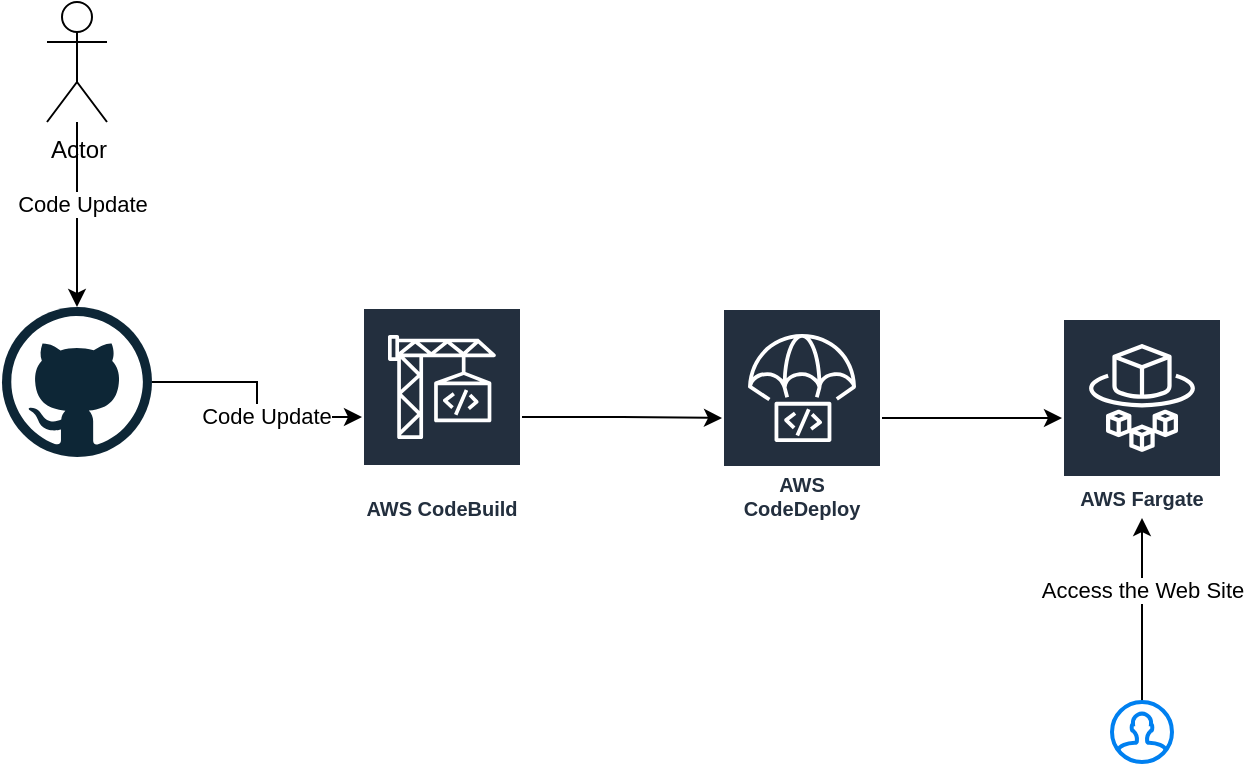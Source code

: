 <mxfile version="22.1.0" type="github">
  <diagram name="Page-1" id="UhK_3lZECE2UWZ7VzEM1">
    <mxGraphModel dx="859" dy="472" grid="1" gridSize="10" guides="1" tooltips="1" connect="1" arrows="1" fold="1" page="1" pageScale="1" pageWidth="850" pageHeight="1100" math="0" shadow="0">
      <root>
        <mxCell id="0" />
        <mxCell id="1" parent="0" />
        <mxCell id="DTO9uW7GRDYrV7bWMB7X-3" value="" style="edgeStyle=orthogonalEdgeStyle;rounded=0;orthogonalLoop=1;jettySize=auto;html=1;" edge="1" parent="1" source="DTO9uW7GRDYrV7bWMB7X-1" target="DTO9uW7GRDYrV7bWMB7X-2">
          <mxGeometry relative="1" as="geometry" />
        </mxCell>
        <mxCell id="DTO9uW7GRDYrV7bWMB7X-4" value="Code Update" style="edgeLabel;html=1;align=center;verticalAlign=middle;resizable=0;points=[];" vertex="1" connectable="0" parent="DTO9uW7GRDYrV7bWMB7X-3">
          <mxGeometry x="0.219" y="2" relative="1" as="geometry">
            <mxPoint y="1" as="offset" />
          </mxGeometry>
        </mxCell>
        <mxCell id="DTO9uW7GRDYrV7bWMB7X-1" value="" style="dashed=0;outlineConnect=0;html=1;align=center;labelPosition=center;verticalLabelPosition=bottom;verticalAlign=top;shape=mxgraph.weblogos.github" vertex="1" parent="1">
          <mxGeometry x="120" y="232.5" width="75" height="75" as="geometry" />
        </mxCell>
        <mxCell id="DTO9uW7GRDYrV7bWMB7X-10" value="" style="edgeStyle=orthogonalEdgeStyle;rounded=0;orthogonalLoop=1;jettySize=auto;html=1;" edge="1" parent="1" source="DTO9uW7GRDYrV7bWMB7X-2" target="DTO9uW7GRDYrV7bWMB7X-8">
          <mxGeometry relative="1" as="geometry" />
        </mxCell>
        <mxCell id="DTO9uW7GRDYrV7bWMB7X-2" value="AWS CodeBuild" style="sketch=0;outlineConnect=0;fontColor=#232F3E;gradientColor=none;strokeColor=#ffffff;fillColor=#232F3E;dashed=0;verticalLabelPosition=middle;verticalAlign=bottom;align=center;html=1;whiteSpace=wrap;fontSize=10;fontStyle=1;spacing=3;shape=mxgraph.aws4.productIcon;prIcon=mxgraph.aws4.codebuild;" vertex="1" parent="1">
          <mxGeometry x="300" y="232.5" width="80" height="110" as="geometry" />
        </mxCell>
        <mxCell id="DTO9uW7GRDYrV7bWMB7X-6" value="" style="edgeStyle=orthogonalEdgeStyle;rounded=0;orthogonalLoop=1;jettySize=auto;html=1;" edge="1" parent="1" source="DTO9uW7GRDYrV7bWMB7X-5" target="DTO9uW7GRDYrV7bWMB7X-1">
          <mxGeometry relative="1" as="geometry" />
        </mxCell>
        <mxCell id="DTO9uW7GRDYrV7bWMB7X-7" value="Code Update" style="edgeLabel;html=1;align=center;verticalAlign=middle;resizable=0;points=[];" vertex="1" connectable="0" parent="DTO9uW7GRDYrV7bWMB7X-6">
          <mxGeometry x="-0.114" y="2" relative="1" as="geometry">
            <mxPoint as="offset" />
          </mxGeometry>
        </mxCell>
        <mxCell id="DTO9uW7GRDYrV7bWMB7X-5" value="Actor" style="shape=umlActor;verticalLabelPosition=bottom;verticalAlign=top;html=1;outlineConnect=0;" vertex="1" parent="1">
          <mxGeometry x="142.5" y="80" width="30" height="60" as="geometry" />
        </mxCell>
        <mxCell id="DTO9uW7GRDYrV7bWMB7X-11" value="" style="edgeStyle=orthogonalEdgeStyle;rounded=0;orthogonalLoop=1;jettySize=auto;html=1;" edge="1" parent="1" source="DTO9uW7GRDYrV7bWMB7X-8" target="DTO9uW7GRDYrV7bWMB7X-9">
          <mxGeometry relative="1" as="geometry" />
        </mxCell>
        <mxCell id="DTO9uW7GRDYrV7bWMB7X-8" value="AWS CodeDeploy" style="sketch=0;outlineConnect=0;fontColor=#232F3E;gradientColor=none;strokeColor=#ffffff;fillColor=#232F3E;dashed=0;verticalLabelPosition=middle;verticalAlign=bottom;align=center;html=1;whiteSpace=wrap;fontSize=10;fontStyle=1;spacing=3;shape=mxgraph.aws4.productIcon;prIcon=mxgraph.aws4.codedeploy;" vertex="1" parent="1">
          <mxGeometry x="480" y="233" width="80" height="110" as="geometry" />
        </mxCell>
        <mxCell id="DTO9uW7GRDYrV7bWMB7X-9" value="AWS Fargate" style="sketch=0;outlineConnect=0;fontColor=#232F3E;gradientColor=none;strokeColor=#ffffff;fillColor=#232F3E;dashed=0;verticalLabelPosition=middle;verticalAlign=bottom;align=center;html=1;whiteSpace=wrap;fontSize=10;fontStyle=1;spacing=3;shape=mxgraph.aws4.productIcon;prIcon=mxgraph.aws4.fargate;" vertex="1" parent="1">
          <mxGeometry x="650" y="238" width="80" height="100" as="geometry" />
        </mxCell>
        <mxCell id="DTO9uW7GRDYrV7bWMB7X-13" value="" style="edgeStyle=orthogonalEdgeStyle;rounded=0;orthogonalLoop=1;jettySize=auto;html=1;" edge="1" parent="1" source="DTO9uW7GRDYrV7bWMB7X-12" target="DTO9uW7GRDYrV7bWMB7X-9">
          <mxGeometry relative="1" as="geometry" />
        </mxCell>
        <mxCell id="DTO9uW7GRDYrV7bWMB7X-14" value="Access the Web Site" style="edgeLabel;html=1;align=center;verticalAlign=middle;resizable=0;points=[];" vertex="1" connectable="0" parent="DTO9uW7GRDYrV7bWMB7X-13">
          <mxGeometry x="0.217" relative="1" as="geometry">
            <mxPoint as="offset" />
          </mxGeometry>
        </mxCell>
        <mxCell id="DTO9uW7GRDYrV7bWMB7X-12" value="" style="html=1;verticalLabelPosition=bottom;align=center;labelBackgroundColor=#ffffff;verticalAlign=top;strokeWidth=2;strokeColor=#0080F0;shadow=0;dashed=0;shape=mxgraph.ios7.icons.user;" vertex="1" parent="1">
          <mxGeometry x="675" y="430" width="30" height="30" as="geometry" />
        </mxCell>
      </root>
    </mxGraphModel>
  </diagram>
</mxfile>
